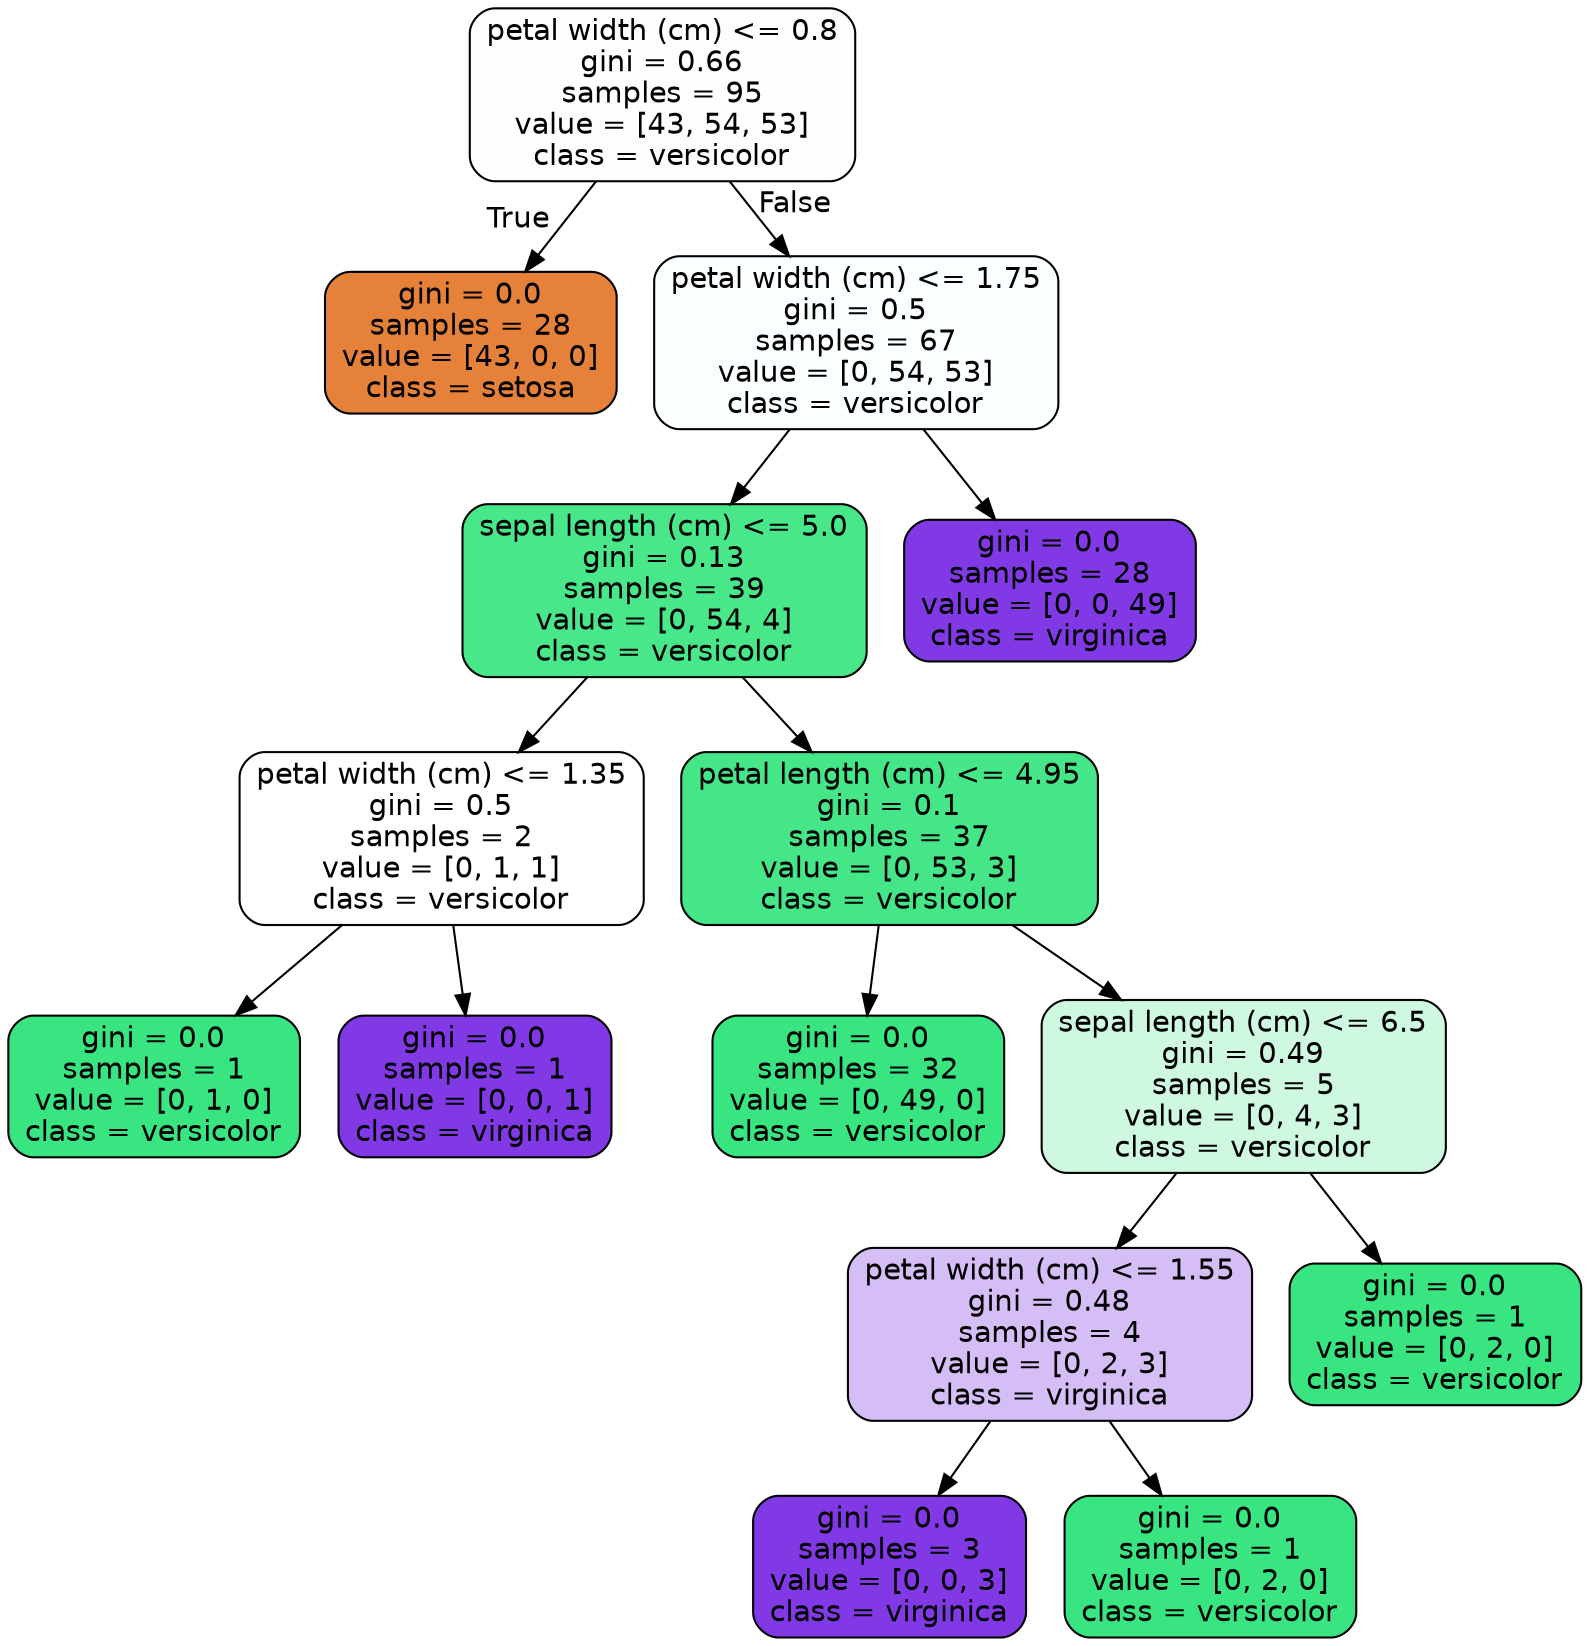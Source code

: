 digraph Tree {
node [shape=box, style="filled, rounded", color="black", fontname=helvetica] ;
edge [fontname=helvetica] ;
0 [label="petal width (cm) <= 0.8\ngini = 0.66\nsamples = 95\nvalue = [43, 54, 53]\nclass = versicolor", fillcolor="#fdfffe"] ;
1 [label="gini = 0.0\nsamples = 28\nvalue = [43, 0, 0]\nclass = setosa", fillcolor="#e58139"] ;
0 -> 1 [labeldistance=2.5, labelangle=45, headlabel="True"] ;
2 [label="petal width (cm) <= 1.75\ngini = 0.5\nsamples = 67\nvalue = [0, 54, 53]\nclass = versicolor", fillcolor="#fbfffd"] ;
0 -> 2 [labeldistance=2.5, labelangle=-45, headlabel="False"] ;
3 [label="sepal length (cm) <= 5.0\ngini = 0.13\nsamples = 39\nvalue = [0, 54, 4]\nclass = versicolor", fillcolor="#48e78a"] ;
2 -> 3 ;
4 [label="petal width (cm) <= 1.35\ngini = 0.5\nsamples = 2\nvalue = [0, 1, 1]\nclass = versicolor", fillcolor="#ffffff"] ;
3 -> 4 ;
5 [label="gini = 0.0\nsamples = 1\nvalue = [0, 1, 0]\nclass = versicolor", fillcolor="#39e581"] ;
4 -> 5 ;
6 [label="gini = 0.0\nsamples = 1\nvalue = [0, 0, 1]\nclass = virginica", fillcolor="#8139e5"] ;
4 -> 6 ;
7 [label="petal length (cm) <= 4.95\ngini = 0.1\nsamples = 37\nvalue = [0, 53, 3]\nclass = versicolor", fillcolor="#44e688"] ;
3 -> 7 ;
8 [label="gini = 0.0\nsamples = 32\nvalue = [0, 49, 0]\nclass = versicolor", fillcolor="#39e581"] ;
7 -> 8 ;
9 [label="sepal length (cm) <= 6.5\ngini = 0.49\nsamples = 5\nvalue = [0, 4, 3]\nclass = versicolor", fillcolor="#cef8e0"] ;
7 -> 9 ;
10 [label="petal width (cm) <= 1.55\ngini = 0.48\nsamples = 4\nvalue = [0, 2, 3]\nclass = virginica", fillcolor="#d5bdf6"] ;
9 -> 10 ;
11 [label="gini = 0.0\nsamples = 3\nvalue = [0, 0, 3]\nclass = virginica", fillcolor="#8139e5"] ;
10 -> 11 ;
12 [label="gini = 0.0\nsamples = 1\nvalue = [0, 2, 0]\nclass = versicolor", fillcolor="#39e581"] ;
10 -> 12 ;
13 [label="gini = 0.0\nsamples = 1\nvalue = [0, 2, 0]\nclass = versicolor", fillcolor="#39e581"] ;
9 -> 13 ;
14 [label="gini = 0.0\nsamples = 28\nvalue = [0, 0, 49]\nclass = virginica", fillcolor="#8139e5"] ;
2 -> 14 ;
}